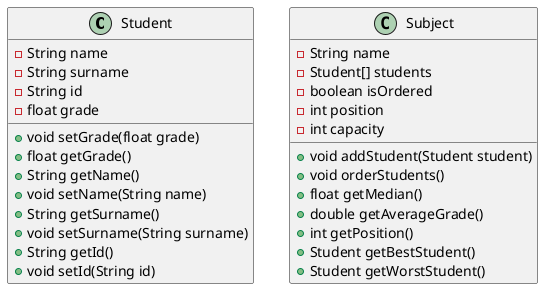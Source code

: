 @startuml
class Student{
    - String name
    - String surname
    - String id
    - float grade

    + void setGrade(float grade)
    + float getGrade()
    + String getName()
    + void setName(String name)
    + String getSurname()
    + void setSurname(String surname)
    + String getId()
    + void setId(String id)


}

class Subject{
    - String name
    - Student[] students
    - boolean isOrdered
    - int position
    - int capacity

    + void addStudent(Student student)
    + void orderStudents()
    + float getMedian()
    + double getAverageGrade()
    + int getPosition()
    + Student getBestStudent()
    + Student getWorstStudent()

}
@enduml